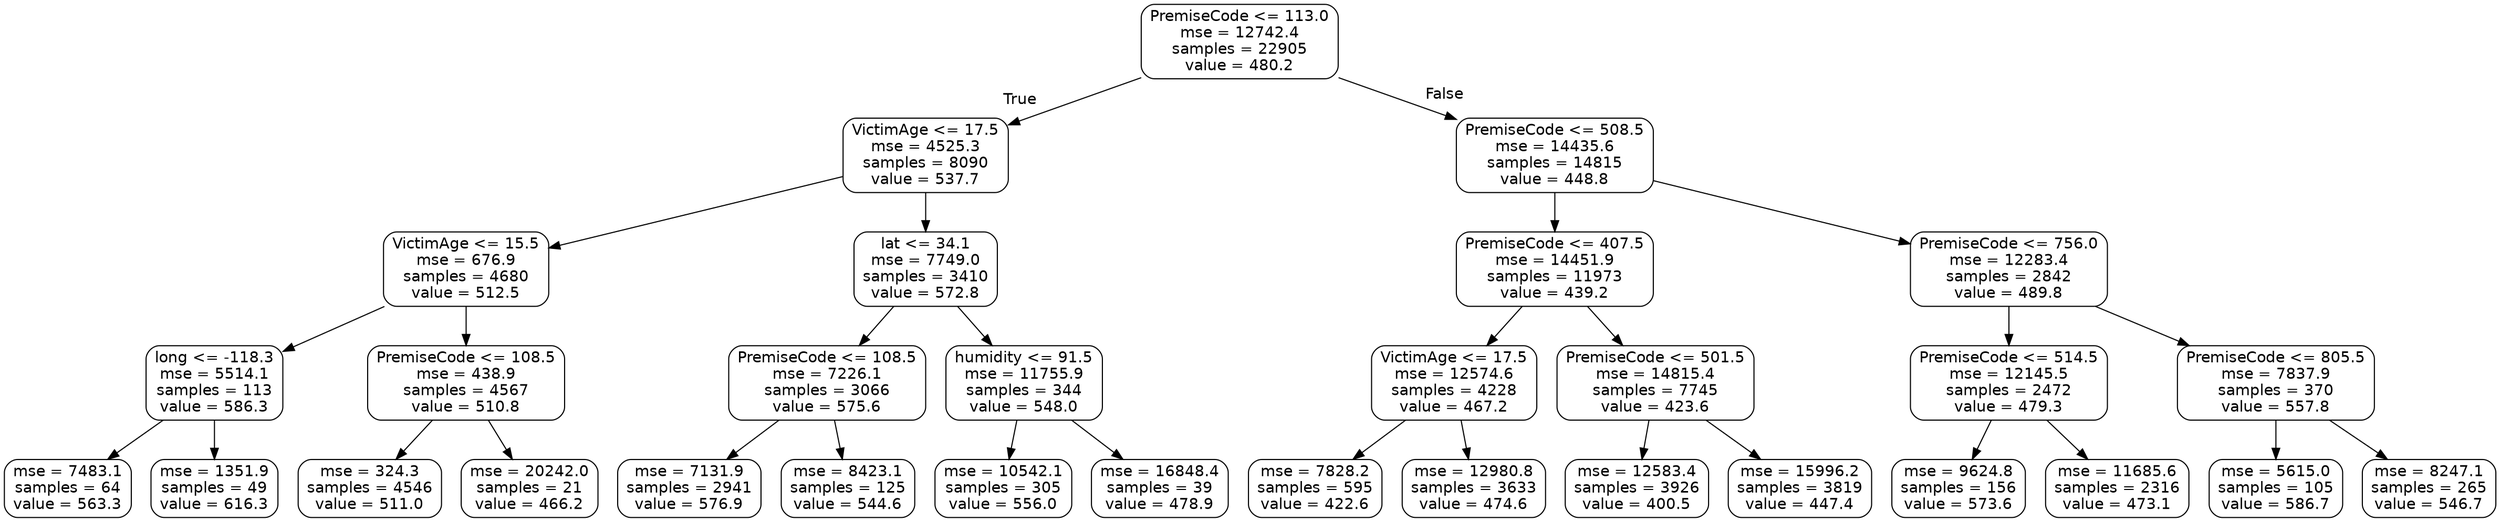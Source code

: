 digraph Tree {
node [shape=box, style="rounded", color="black", fontname=helvetica] ;
edge [fontname=helvetica] ;
0 [label="PremiseCode <= 113.0\nmse = 12742.4\nsamples = 22905\nvalue = 480.2"] ;
1 [label="VictimAge <= 17.5\nmse = 4525.3\nsamples = 8090\nvalue = 537.7"] ;
0 -> 1 [labeldistance=2.5, labelangle=45, headlabel="True"] ;
2 [label="VictimAge <= 15.5\nmse = 676.9\nsamples = 4680\nvalue = 512.5"] ;
1 -> 2 ;
3 [label="long <= -118.3\nmse = 5514.1\nsamples = 113\nvalue = 586.3"] ;
2 -> 3 ;
4 [label="mse = 7483.1\nsamples = 64\nvalue = 563.3"] ;
3 -> 4 ;
5 [label="mse = 1351.9\nsamples = 49\nvalue = 616.3"] ;
3 -> 5 ;
6 [label="PremiseCode <= 108.5\nmse = 438.9\nsamples = 4567\nvalue = 510.8"] ;
2 -> 6 ;
7 [label="mse = 324.3\nsamples = 4546\nvalue = 511.0"] ;
6 -> 7 ;
8 [label="mse = 20242.0\nsamples = 21\nvalue = 466.2"] ;
6 -> 8 ;
9 [label="lat <= 34.1\nmse = 7749.0\nsamples = 3410\nvalue = 572.8"] ;
1 -> 9 ;
10 [label="PremiseCode <= 108.5\nmse = 7226.1\nsamples = 3066\nvalue = 575.6"] ;
9 -> 10 ;
11 [label="mse = 7131.9\nsamples = 2941\nvalue = 576.9"] ;
10 -> 11 ;
12 [label="mse = 8423.1\nsamples = 125\nvalue = 544.6"] ;
10 -> 12 ;
13 [label="humidity <= 91.5\nmse = 11755.9\nsamples = 344\nvalue = 548.0"] ;
9 -> 13 ;
14 [label="mse = 10542.1\nsamples = 305\nvalue = 556.0"] ;
13 -> 14 ;
15 [label="mse = 16848.4\nsamples = 39\nvalue = 478.9"] ;
13 -> 15 ;
16 [label="PremiseCode <= 508.5\nmse = 14435.6\nsamples = 14815\nvalue = 448.8"] ;
0 -> 16 [labeldistance=2.5, labelangle=-45, headlabel="False"] ;
17 [label="PremiseCode <= 407.5\nmse = 14451.9\nsamples = 11973\nvalue = 439.2"] ;
16 -> 17 ;
18 [label="VictimAge <= 17.5\nmse = 12574.6\nsamples = 4228\nvalue = 467.2"] ;
17 -> 18 ;
19 [label="mse = 7828.2\nsamples = 595\nvalue = 422.6"] ;
18 -> 19 ;
20 [label="mse = 12980.8\nsamples = 3633\nvalue = 474.6"] ;
18 -> 20 ;
21 [label="PremiseCode <= 501.5\nmse = 14815.4\nsamples = 7745\nvalue = 423.6"] ;
17 -> 21 ;
22 [label="mse = 12583.4\nsamples = 3926\nvalue = 400.5"] ;
21 -> 22 ;
23 [label="mse = 15996.2\nsamples = 3819\nvalue = 447.4"] ;
21 -> 23 ;
24 [label="PremiseCode <= 756.0\nmse = 12283.4\nsamples = 2842\nvalue = 489.8"] ;
16 -> 24 ;
25 [label="PremiseCode <= 514.5\nmse = 12145.5\nsamples = 2472\nvalue = 479.3"] ;
24 -> 25 ;
26 [label="mse = 9624.8\nsamples = 156\nvalue = 573.6"] ;
25 -> 26 ;
27 [label="mse = 11685.6\nsamples = 2316\nvalue = 473.1"] ;
25 -> 27 ;
28 [label="PremiseCode <= 805.5\nmse = 7837.9\nsamples = 370\nvalue = 557.8"] ;
24 -> 28 ;
29 [label="mse = 5615.0\nsamples = 105\nvalue = 586.7"] ;
28 -> 29 ;
30 [label="mse = 8247.1\nsamples = 265\nvalue = 546.7"] ;
28 -> 30 ;
}